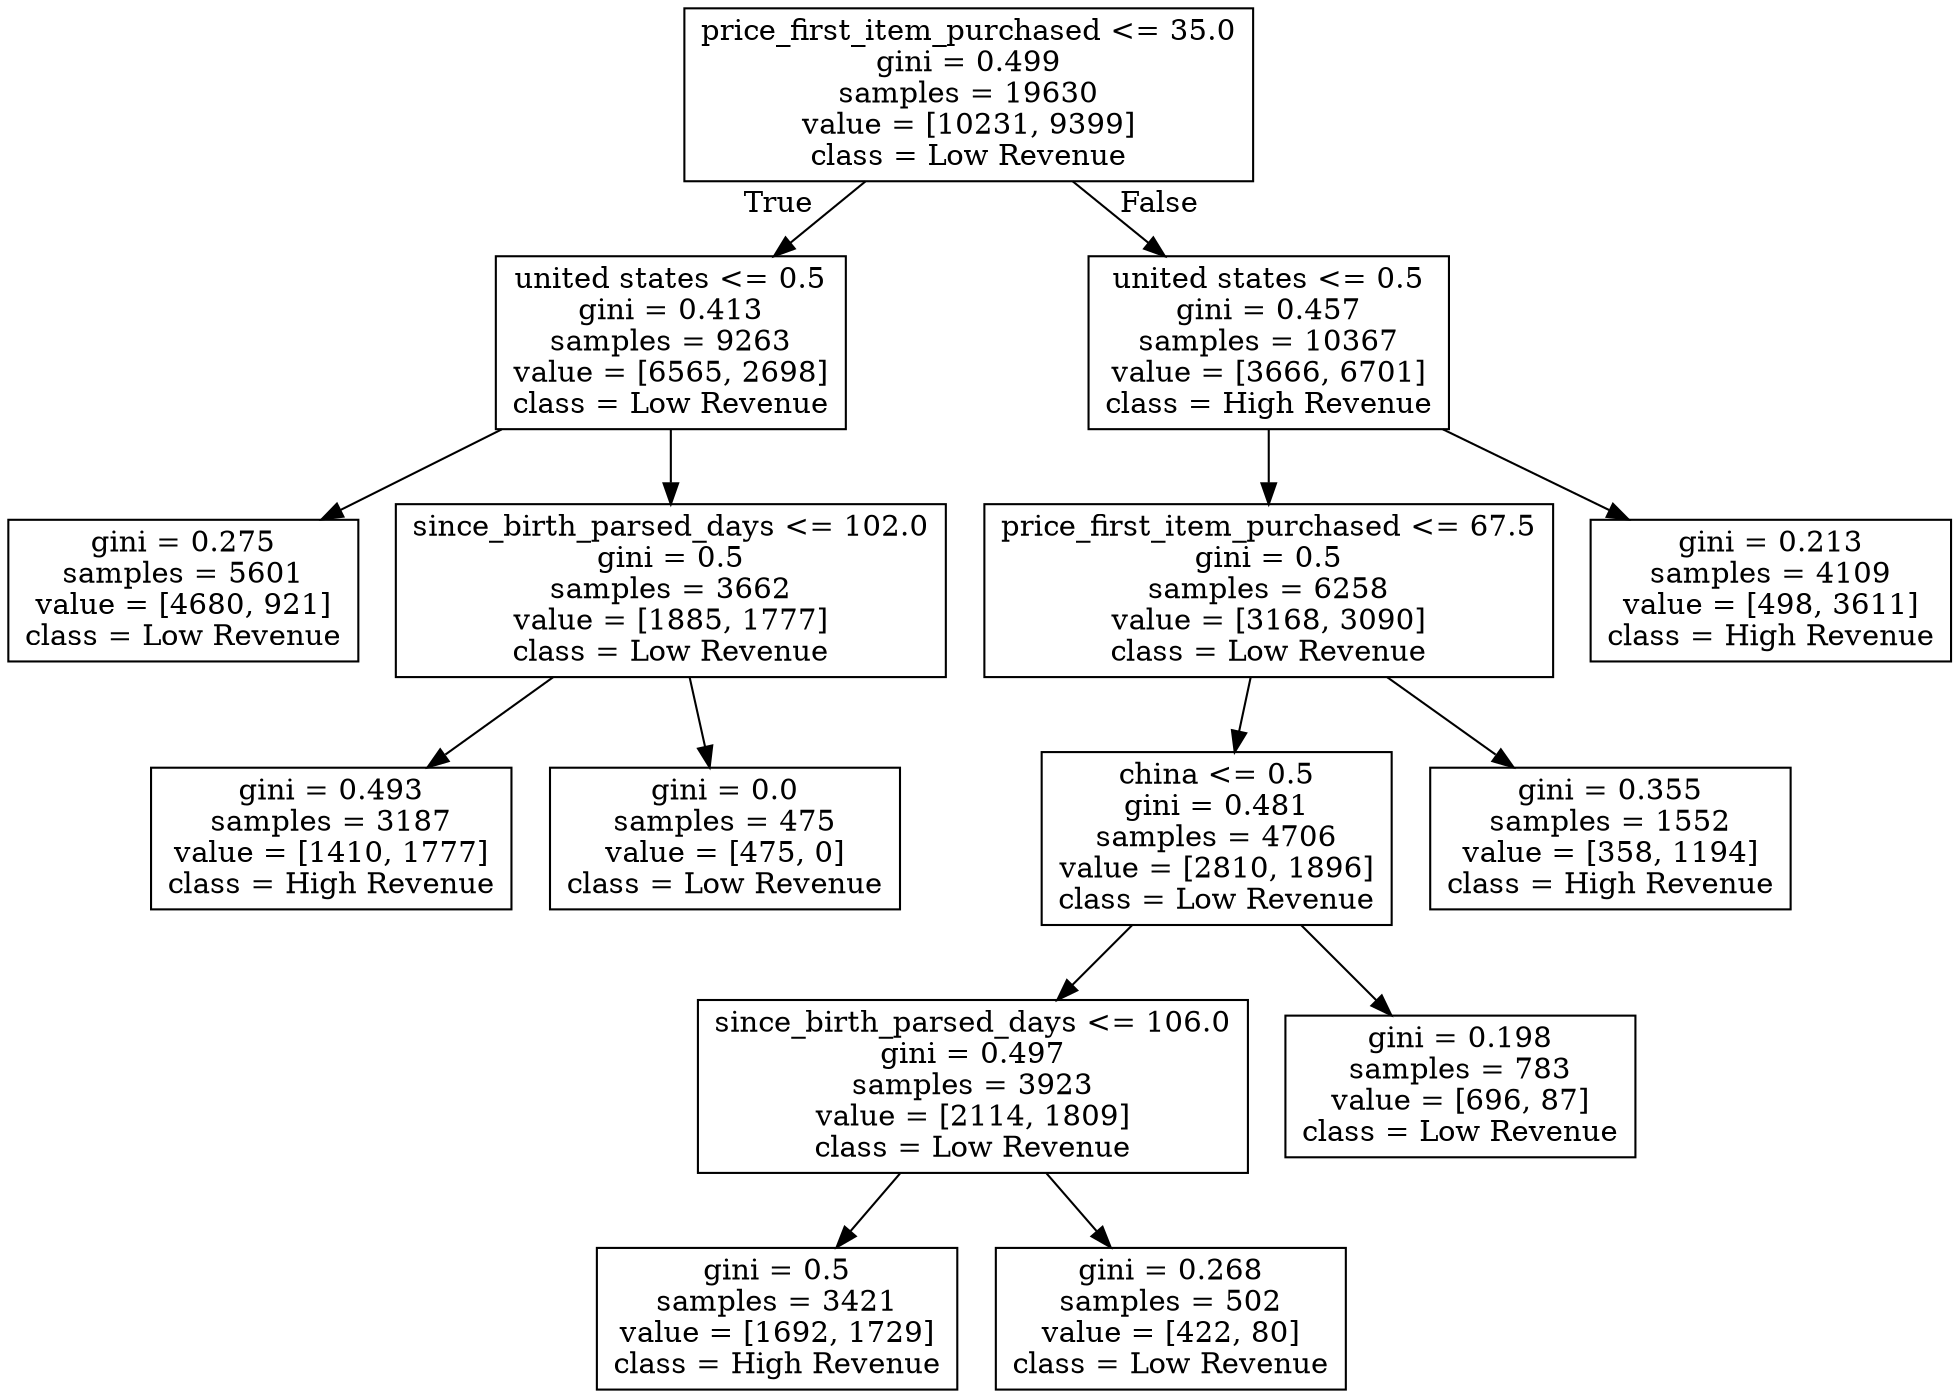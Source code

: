 digraph Tree {
node [shape=box] ;
0 [label="price_first_item_purchased <= 35.0\ngini = 0.499\nsamples = 19630\nvalue = [10231, 9399]\nclass = Low Revenue"] ;
1 [label="united states <= 0.5\ngini = 0.413\nsamples = 9263\nvalue = [6565, 2698]\nclass = Low Revenue"] ;
0 -> 1 [labeldistance=2.5, labelangle=45, headlabel="True"] ;
5 [label="gini = 0.275\nsamples = 5601\nvalue = [4680, 921]\nclass = Low Revenue"] ;
1 -> 5 ;
6 [label="since_birth_parsed_days <= 102.0\ngini = 0.5\nsamples = 3662\nvalue = [1885, 1777]\nclass = Low Revenue"] ;
1 -> 6 ;
9 [label="gini = 0.493\nsamples = 3187\nvalue = [1410, 1777]\nclass = High Revenue"] ;
6 -> 9 ;
10 [label="gini = 0.0\nsamples = 475\nvalue = [475, 0]\nclass = Low Revenue"] ;
6 -> 10 ;
2 [label="united states <= 0.5\ngini = 0.457\nsamples = 10367\nvalue = [3666, 6701]\nclass = High Revenue"] ;
0 -> 2 [labeldistance=2.5, labelangle=-45, headlabel="False"] ;
3 [label="price_first_item_purchased <= 67.5\ngini = 0.5\nsamples = 6258\nvalue = [3168, 3090]\nclass = Low Revenue"] ;
2 -> 3 ;
7 [label="china <= 0.5\ngini = 0.481\nsamples = 4706\nvalue = [2810, 1896]\nclass = Low Revenue"] ;
3 -> 7 ;
11 [label="since_birth_parsed_days <= 106.0\ngini = 0.497\nsamples = 3923\nvalue = [2114, 1809]\nclass = Low Revenue"] ;
7 -> 11 ;
13 [label="gini = 0.5\nsamples = 3421\nvalue = [1692, 1729]\nclass = High Revenue"] ;
11 -> 13 ;
14 [label="gini = 0.268\nsamples = 502\nvalue = [422, 80]\nclass = Low Revenue"] ;
11 -> 14 ;
12 [label="gini = 0.198\nsamples = 783\nvalue = [696, 87]\nclass = Low Revenue"] ;
7 -> 12 ;
8 [label="gini = 0.355\nsamples = 1552\nvalue = [358, 1194]\nclass = High Revenue"] ;
3 -> 8 ;
4 [label="gini = 0.213\nsamples = 4109\nvalue = [498, 3611]\nclass = High Revenue"] ;
2 -> 4 ;
}